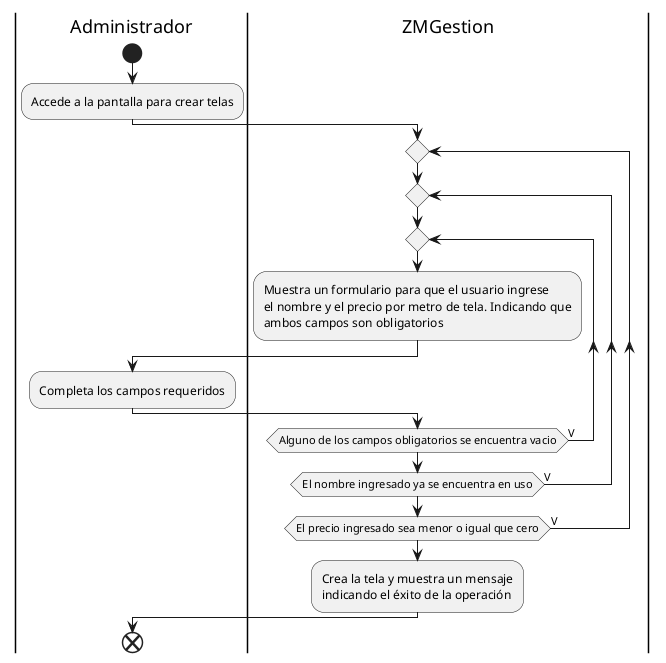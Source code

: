 @startuml crearTela
|Administrador|
start 
:Accede a la pantalla para crear telas;
|ZMGestion|
repeat
repeat
repeat
:Muestra un formulario para que el usuario ingrese
el nombre y el precio por metro de tela. Indicando que
ambos campos son obligatorios;
|Administrador|
:Completa los campos requeridos;
|ZMGestion|
repeat while(Alguno de los campos obligatorios se encuentra vacio) is (V)
repeat while(El nombre ingresado ya se encuentra en uso) is (V)
repeat while(El precio ingresado sea menor o igual que cero) is (V)
:Crea la tela y muestra un mensaje 
indicando el éxito de la operación;
|Administrador|
end
@enduml